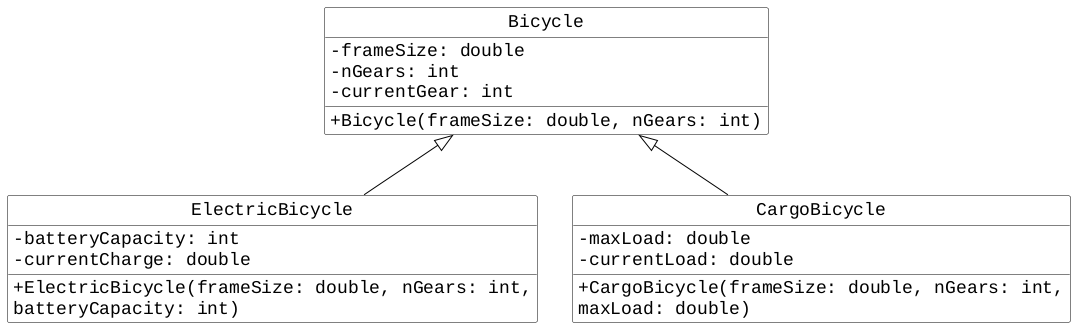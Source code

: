 @startuml
skinparam classbackgroundcolor #ffffff
skinparam classarrowcolor #000000
skinparam classdiamondbackgroundcolor #ffffff
skinparam classdiamondbordercolor #000000
skinparam classbordercolor #000000
skinparam classfontsize 18
skinparam classfontname "Liberation Mono"
skinparam classattributefontsize 18
skinparam classattributefontname "Liberation Mono"
skinparam classAttributeIconSize 0
hide circle

Bicycle <|-- ElectricBicycle
Bicycle <|-- CargoBicycle

class Bicycle {
    - frameSize: double
    - nGears: int
    - currentGear: int
    
    + Bicycle(frameSize: double, nGears: int)
    
}

class ElectricBicycle {
    - batteryCapacity: int
    - currentCharge: double
    
    + ElectricBicycle(frameSize: double, nGears: int,
       batteryCapacity: int)
}

class CargoBicycle {
    - maxLoad: double
    - currentLoad: double
    
    + CargoBicycle(frameSize: double, nGears: int,
        maxLoad: double)
}

@enduml
